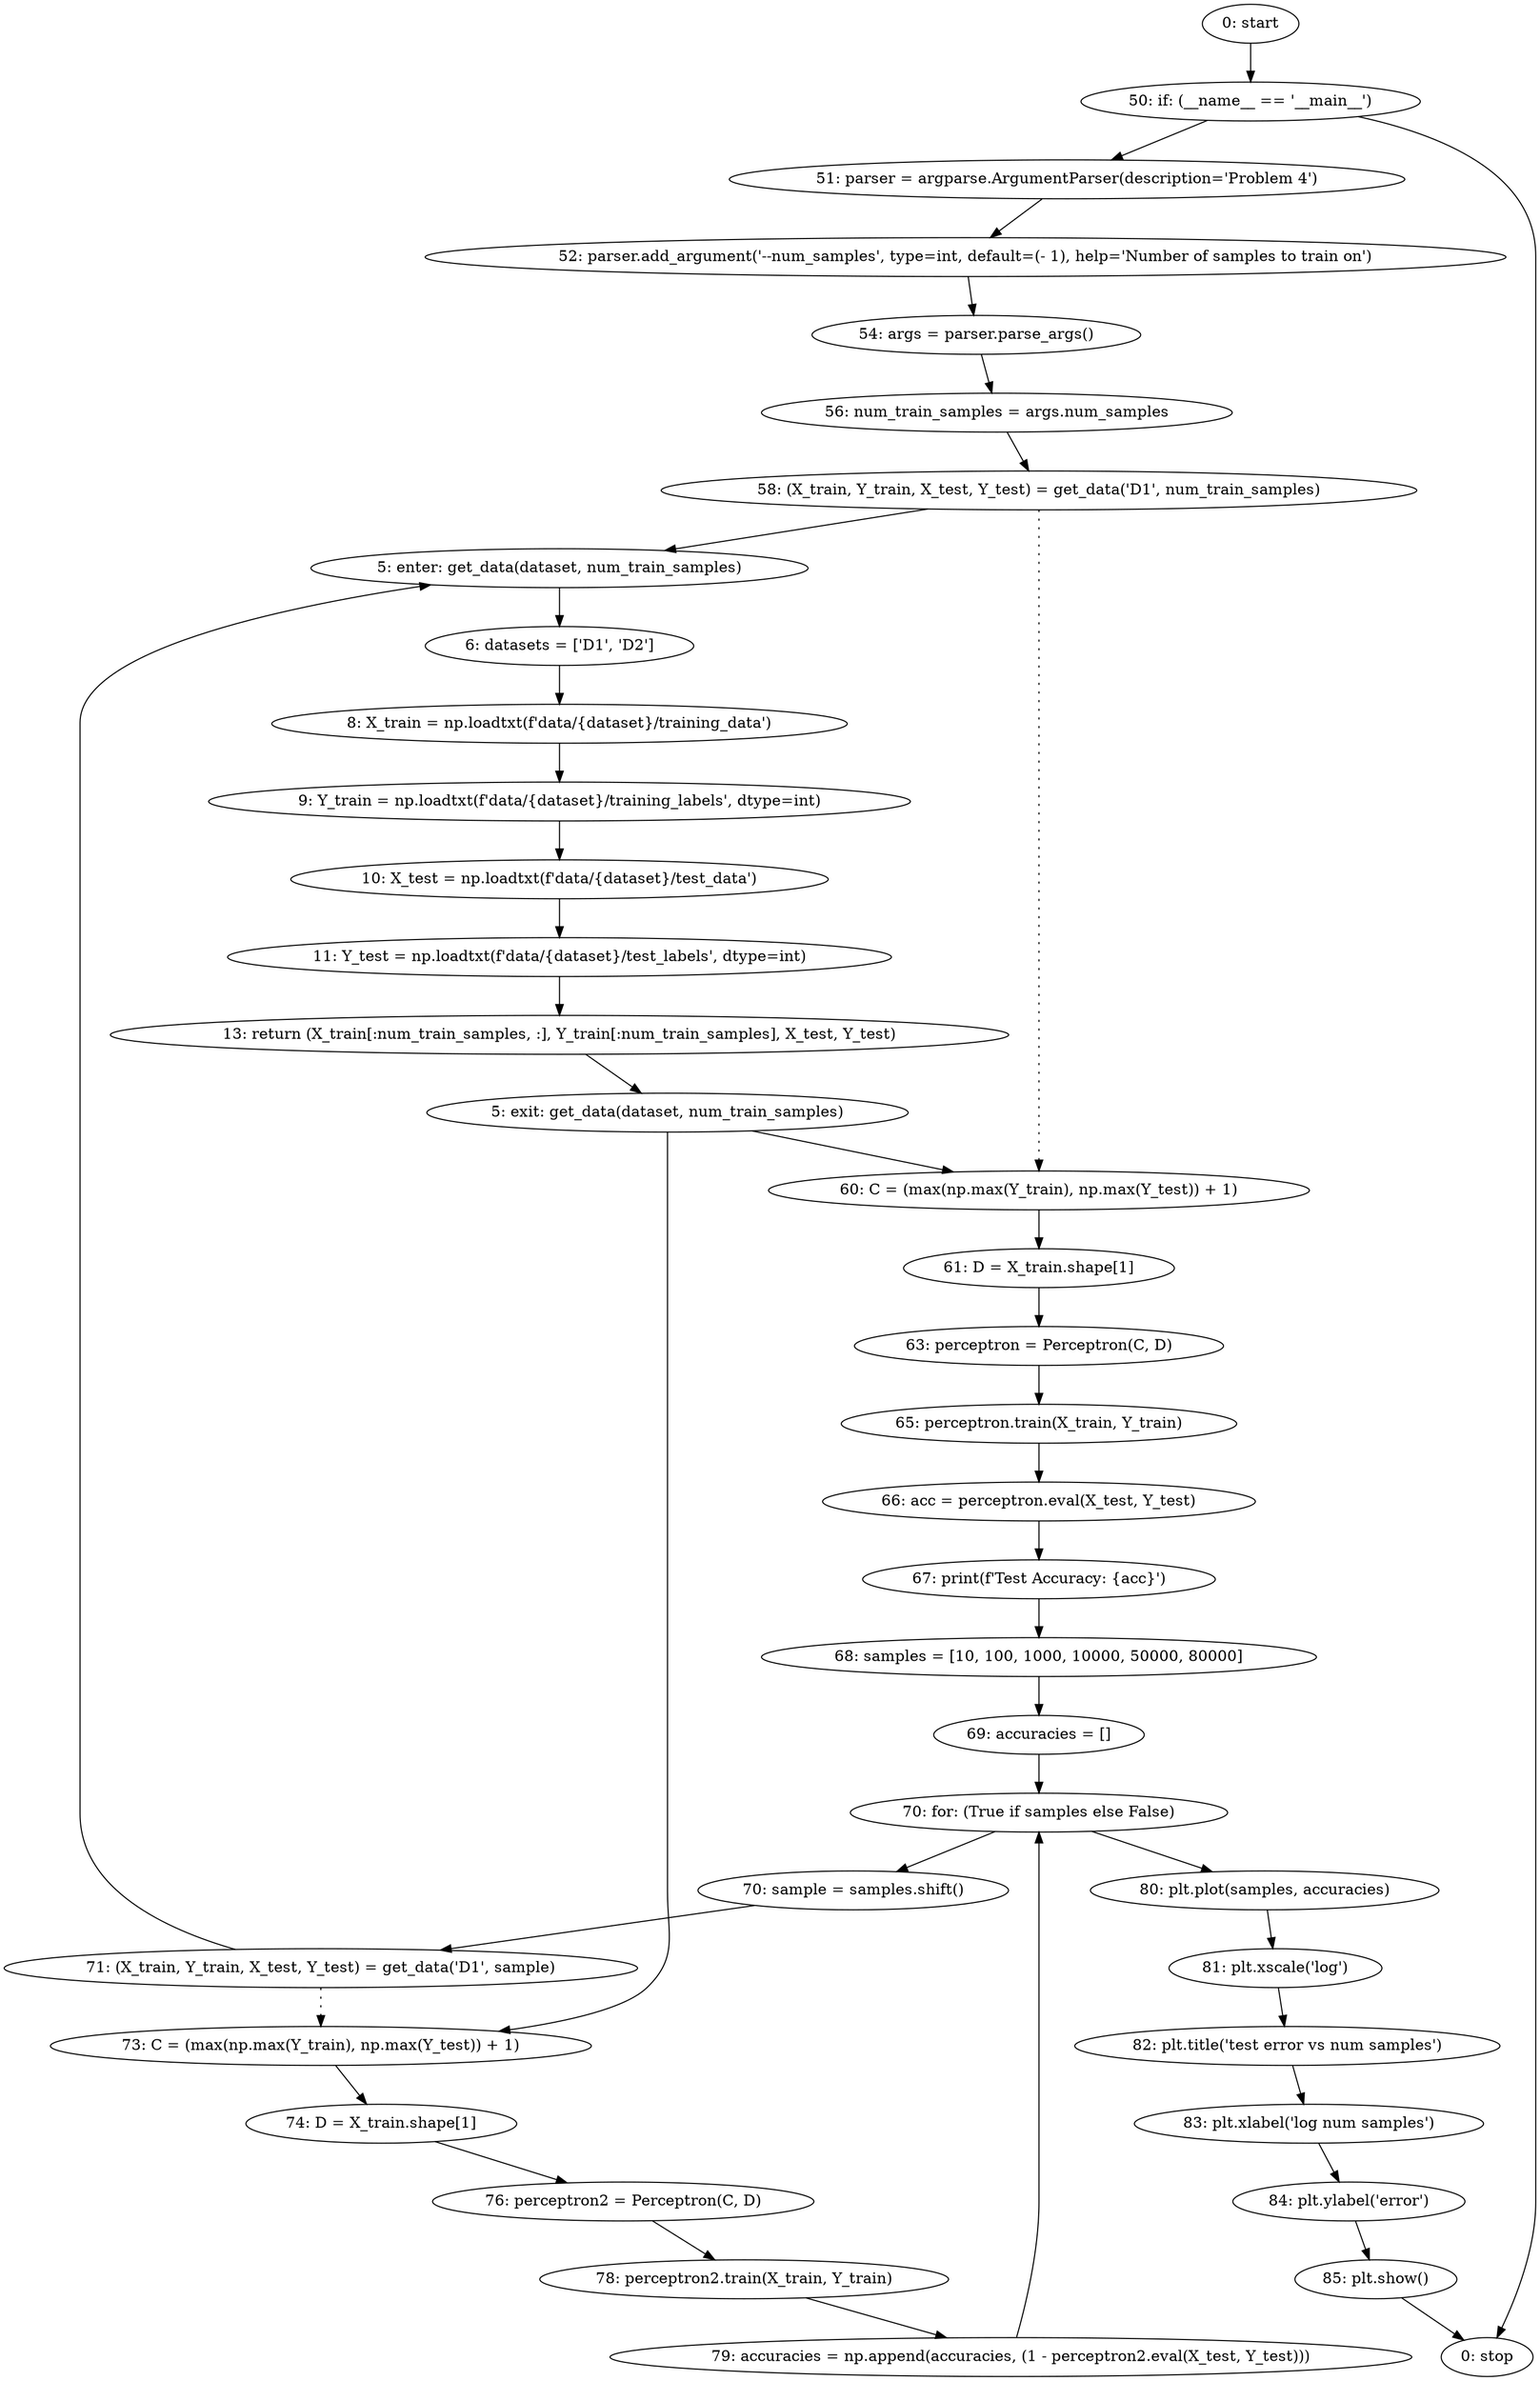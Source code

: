 strict digraph "" {
	node [label="\N"];
	0	 [label="0: start"];
	9	 [label="50: if: (__name__ == '__main__')"];
	0 -> 9;
	10	 [label="51: parser = argparse.ArgumentParser(description='Problem 4')"];
	9 -> 10;
	37	 [label="0: stop"];
	9 -> 37;
	1	 [label="5: enter: get_data(dataset, num_train_samples)"];
	3	 [label="6: datasets = ['D1', 'D2']"];
	1 -> 3;
	4	 [label="8: X_train = np.loadtxt(f'data/{dataset}/training_data')"];
	3 -> 4;
	14	 [label="58: (X_train, Y_train, X_test, Y_test) = get_data('D1', num_train_samples)"];
	14 -> 1;
	15	 [label="60: C = (max(np.max(Y_train), np.max(Y_test)) + 1)"];
	14 -> 15	 [style=dotted,
		weight=100];
	16	 [label="61: D = X_train.shape[1]"];
	15 -> 16;
	25	 [label="71: (X_train, Y_train, X_test, Y_test) = get_data('D1', sample)"];
	25 -> 1;
	26	 [label="73: C = (max(np.max(Y_train), np.max(Y_test)) + 1)"];
	25 -> 26	 [style=dotted,
		weight=100];
	27	 [label="74: D = X_train.shape[1]"];
	26 -> 27;
	2	 [label="5: exit: get_data(dataset, num_train_samples)"];
	2 -> 15;
	2 -> 26;
	8	 [label="13: return (X_train[:num_train_samples, :], Y_train[:num_train_samples], X_test, Y_test)"];
	8 -> 2;
	5	 [label="9: Y_train = np.loadtxt(f'data/{dataset}/training_labels', dtype=int)"];
	4 -> 5;
	6	 [label="10: X_test = np.loadtxt(f'data/{dataset}/test_data')"];
	5 -> 6;
	7	 [label="11: Y_test = np.loadtxt(f'data/{dataset}/test_labels', dtype=int)"];
	6 -> 7;
	7 -> 8;
	11	 [label="52: parser.add_argument('--num_samples', type=int, default=(- 1), help='Number of samples to train on')"];
	10 -> 11;
	12	 [label="54: args = parser.parse_args()"];
	11 -> 12;
	13	 [label="56: num_train_samples = args.num_samples"];
	12 -> 13;
	13 -> 14;
	17	 [label="63: perceptron = Perceptron(C, D)"];
	16 -> 17;
	18	 [label="65: perceptron.train(X_train, Y_train)"];
	17 -> 18;
	19	 [label="66: acc = perceptron.eval(X_test, Y_test)"];
	18 -> 19;
	20	 [label="67: print(f'Test Accuracy: {acc}')"];
	19 -> 20;
	21	 [label="68: samples = [10, 100, 1000, 10000, 50000, 80000]"];
	20 -> 21;
	22	 [label="69: accuracies = []"];
	21 -> 22;
	23	 [label="70: for: (True if samples else False)"];
	22 -> 23;
	24	 [label="70: sample = samples.shift()"];
	23 -> 24;
	31	 [label="80: plt.plot(samples, accuracies)"];
	23 -> 31;
	24 -> 25;
	32	 [label="81: plt.xscale('log')"];
	31 -> 32;
	30	 [label="79: accuracies = np.append(accuracies, (1 - perceptron2.eval(X_test, Y_test)))"];
	30 -> 23;
	28	 [label="76: perceptron2 = Perceptron(C, D)"];
	27 -> 28;
	29	 [label="78: perceptron2.train(X_train, Y_train)"];
	28 -> 29;
	29 -> 30;
	33	 [label="82: plt.title('test error vs num samples')"];
	32 -> 33;
	34	 [label="83: plt.xlabel('log num samples')"];
	33 -> 34;
	35	 [label="84: plt.ylabel('error')"];
	34 -> 35;
	36	 [label="85: plt.show()"];
	35 -> 36;
	36 -> 37;
}

